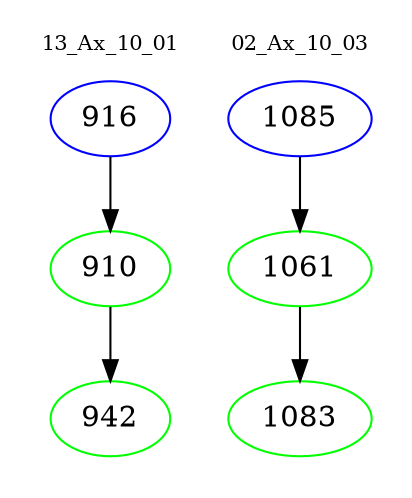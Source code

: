 digraph{
subgraph cluster_0 {
color = white
label = "13_Ax_10_01";
fontsize=10;
T0_916 [label="916", color="blue"]
T0_916 -> T0_910 [color="black"]
T0_910 [label="910", color="green"]
T0_910 -> T0_942 [color="black"]
T0_942 [label="942", color="green"]
}
subgraph cluster_1 {
color = white
label = "02_Ax_10_03";
fontsize=10;
T1_1085 [label="1085", color="blue"]
T1_1085 -> T1_1061 [color="black"]
T1_1061 [label="1061", color="green"]
T1_1061 -> T1_1083 [color="black"]
T1_1083 [label="1083", color="green"]
}
}
